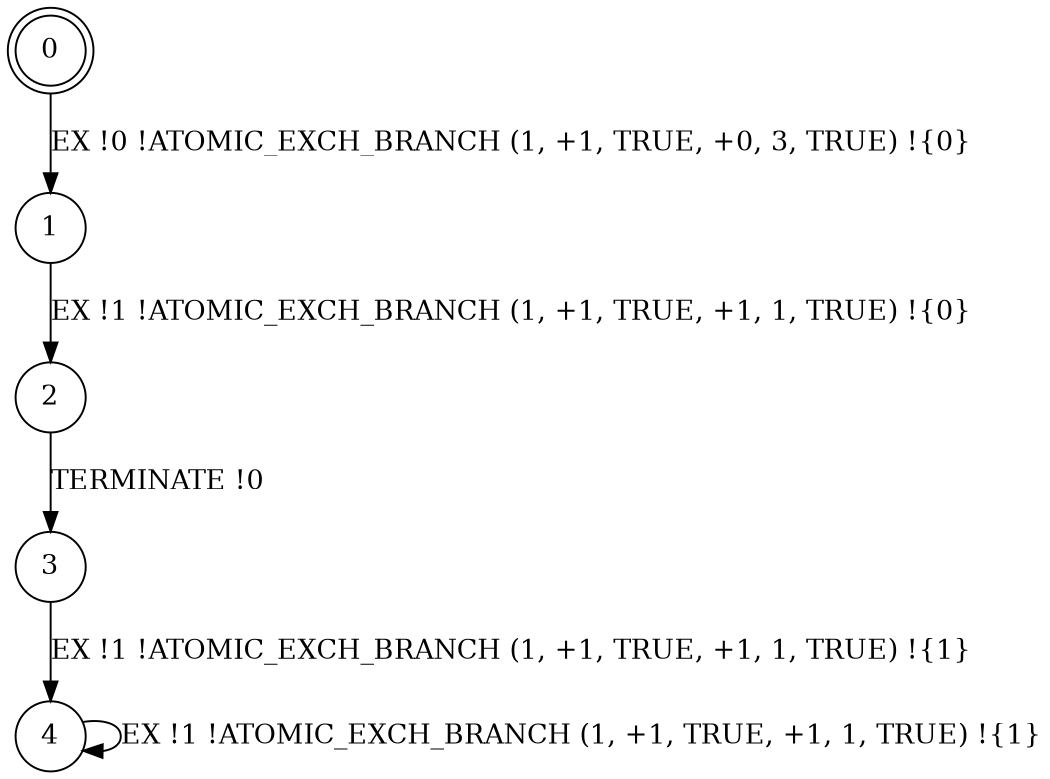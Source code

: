 digraph BCG {
size = "7, 10.5";
center = TRUE;
node [shape = circle];
0 [peripheries = 2];
0 -> 1 [label = "EX !0 !ATOMIC_EXCH_BRANCH (1, +1, TRUE, +0, 3, TRUE) !{0}"];
1 -> 2 [label = "EX !1 !ATOMIC_EXCH_BRANCH (1, +1, TRUE, +1, 1, TRUE) !{0}"];
2 -> 3 [label = "TERMINATE !0"];
3 -> 4 [label = "EX !1 !ATOMIC_EXCH_BRANCH (1, +1, TRUE, +1, 1, TRUE) !{1}"];
4 -> 4 [label = "EX !1 !ATOMIC_EXCH_BRANCH (1, +1, TRUE, +1, 1, TRUE) !{1}"];
}

